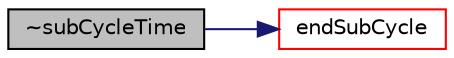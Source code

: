 digraph "~subCycleTime"
{
  bgcolor="transparent";
  edge [fontname="Helvetica",fontsize="10",labelfontname="Helvetica",labelfontsize="10"];
  node [fontname="Helvetica",fontsize="10",shape=record];
  rankdir="LR";
  Node1 [label="~subCycleTime",height=0.2,width=0.4,color="black", fillcolor="grey75", style="filled", fontcolor="black"];
  Node1 -> Node2 [color="midnightblue",fontsize="10",style="solid",fontname="Helvetica"];
  Node2 [label="endSubCycle",height=0.2,width=0.4,color="red",URL="$a02473.html#ac94c7ed4efd51aafabdcde36a49e57b8",tooltip="End the sub-cycling and reset the time-state. "];
}
